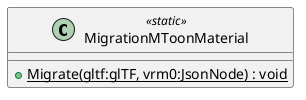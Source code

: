 @startuml
class MigrationMToonMaterial <<static>> {
    + {static} Migrate(gltf:glTF, vrm0:JsonNode) : void
}
@enduml

